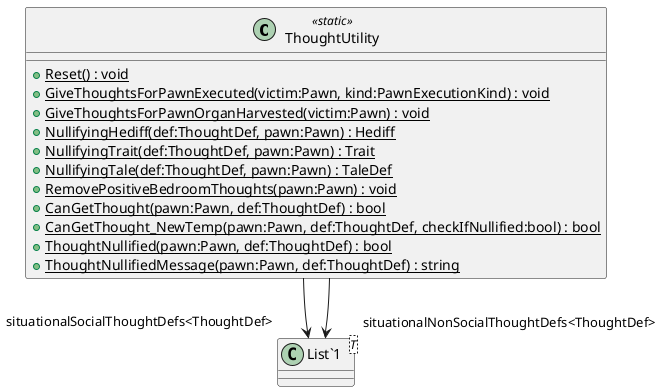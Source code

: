 @startuml
class ThoughtUtility <<static>> {
    + {static} Reset() : void
    + {static} GiveThoughtsForPawnExecuted(victim:Pawn, kind:PawnExecutionKind) : void
    + {static} GiveThoughtsForPawnOrganHarvested(victim:Pawn) : void
    + {static} NullifyingHediff(def:ThoughtDef, pawn:Pawn) : Hediff
    + {static} NullifyingTrait(def:ThoughtDef, pawn:Pawn) : Trait
    + {static} NullifyingTale(def:ThoughtDef, pawn:Pawn) : TaleDef
    + {static} RemovePositiveBedroomThoughts(pawn:Pawn) : void
    + {static} CanGetThought(pawn:Pawn, def:ThoughtDef) : bool
    + {static} CanGetThought_NewTemp(pawn:Pawn, def:ThoughtDef, checkIfNullified:bool) : bool
    + {static} ThoughtNullified(pawn:Pawn, def:ThoughtDef) : bool
    + {static} ThoughtNullifiedMessage(pawn:Pawn, def:ThoughtDef) : string
}
class "List`1"<T> {
}
ThoughtUtility --> "situationalSocialThoughtDefs<ThoughtDef>" "List`1"
ThoughtUtility --> "situationalNonSocialThoughtDefs<ThoughtDef>" "List`1"
@enduml
